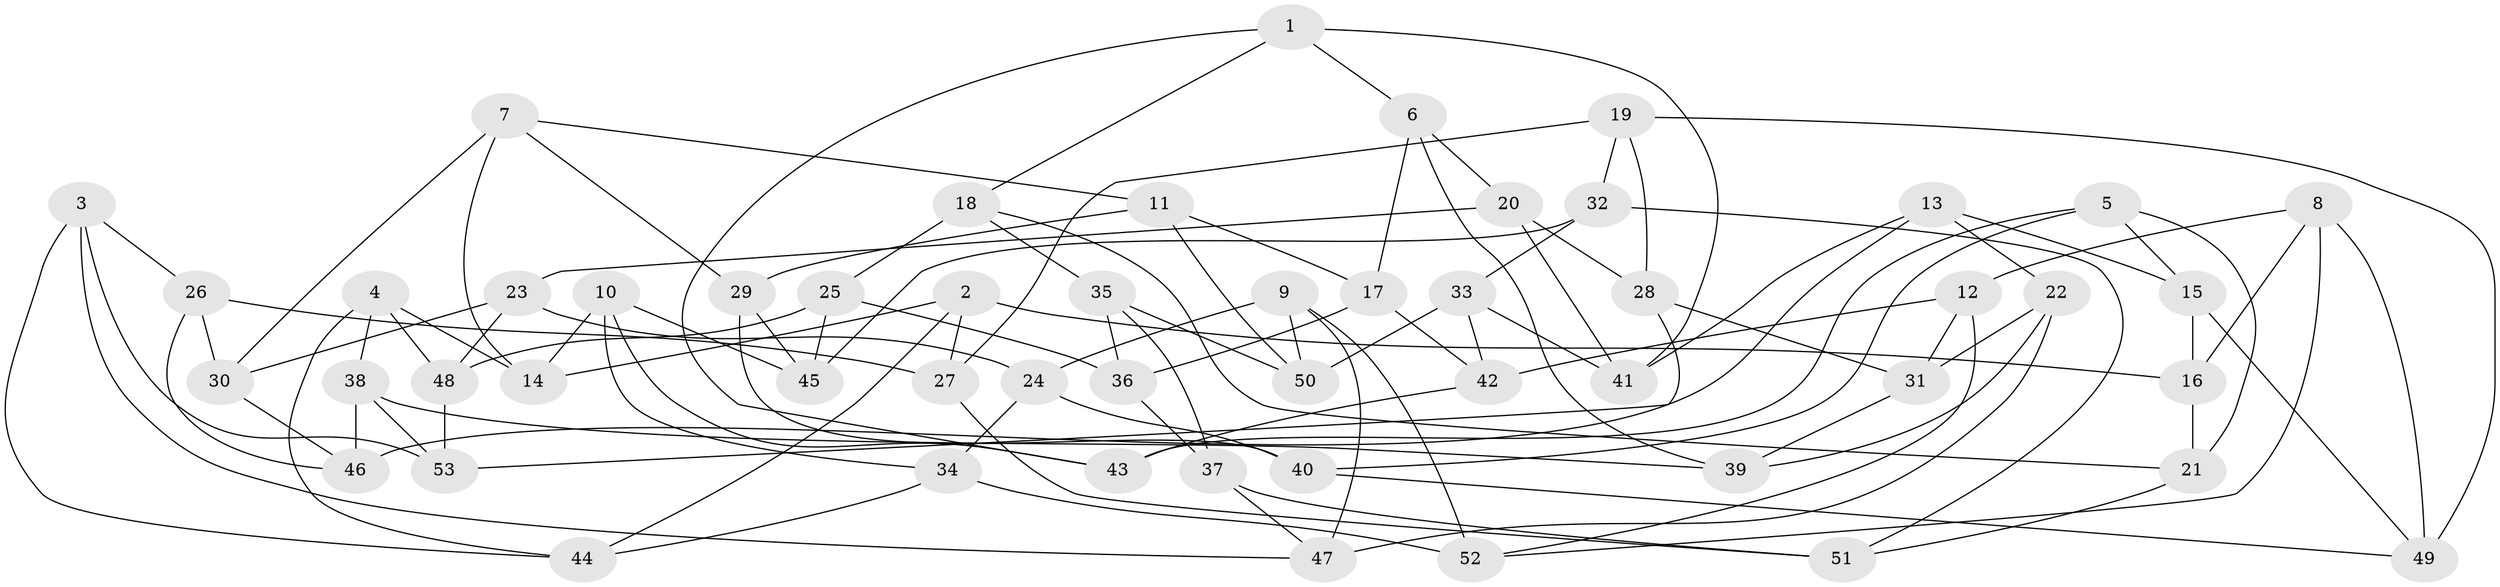 // Generated by graph-tools (version 1.1) at 2025/03/03/09/25 03:03:10]
// undirected, 53 vertices, 106 edges
graph export_dot {
graph [start="1"]
  node [color=gray90,style=filled];
  1;
  2;
  3;
  4;
  5;
  6;
  7;
  8;
  9;
  10;
  11;
  12;
  13;
  14;
  15;
  16;
  17;
  18;
  19;
  20;
  21;
  22;
  23;
  24;
  25;
  26;
  27;
  28;
  29;
  30;
  31;
  32;
  33;
  34;
  35;
  36;
  37;
  38;
  39;
  40;
  41;
  42;
  43;
  44;
  45;
  46;
  47;
  48;
  49;
  50;
  51;
  52;
  53;
  1 -- 41;
  1 -- 18;
  1 -- 43;
  1 -- 6;
  2 -- 44;
  2 -- 27;
  2 -- 14;
  2 -- 16;
  3 -- 53;
  3 -- 26;
  3 -- 44;
  3 -- 47;
  4 -- 38;
  4 -- 48;
  4 -- 44;
  4 -- 14;
  5 -- 43;
  5 -- 21;
  5 -- 40;
  5 -- 15;
  6 -- 17;
  6 -- 20;
  6 -- 39;
  7 -- 14;
  7 -- 11;
  7 -- 30;
  7 -- 29;
  8 -- 52;
  8 -- 16;
  8 -- 12;
  8 -- 49;
  9 -- 52;
  9 -- 50;
  9 -- 24;
  9 -- 47;
  10 -- 34;
  10 -- 45;
  10 -- 43;
  10 -- 14;
  11 -- 29;
  11 -- 17;
  11 -- 50;
  12 -- 42;
  12 -- 52;
  12 -- 31;
  13 -- 22;
  13 -- 46;
  13 -- 15;
  13 -- 41;
  15 -- 16;
  15 -- 49;
  16 -- 21;
  17 -- 42;
  17 -- 36;
  18 -- 35;
  18 -- 21;
  18 -- 25;
  19 -- 28;
  19 -- 49;
  19 -- 27;
  19 -- 32;
  20 -- 41;
  20 -- 28;
  20 -- 23;
  21 -- 51;
  22 -- 39;
  22 -- 31;
  22 -- 47;
  23 -- 30;
  23 -- 24;
  23 -- 48;
  24 -- 34;
  24 -- 40;
  25 -- 45;
  25 -- 36;
  25 -- 48;
  26 -- 46;
  26 -- 27;
  26 -- 30;
  27 -- 51;
  28 -- 53;
  28 -- 31;
  29 -- 40;
  29 -- 45;
  30 -- 46;
  31 -- 39;
  32 -- 45;
  32 -- 51;
  32 -- 33;
  33 -- 41;
  33 -- 42;
  33 -- 50;
  34 -- 52;
  34 -- 44;
  35 -- 36;
  35 -- 37;
  35 -- 50;
  36 -- 37;
  37 -- 47;
  37 -- 51;
  38 -- 53;
  38 -- 39;
  38 -- 46;
  40 -- 49;
  42 -- 43;
  48 -- 53;
}
